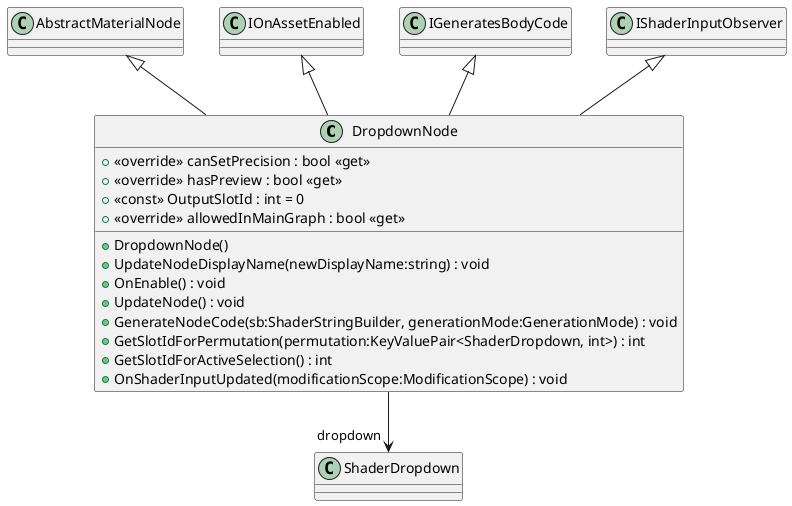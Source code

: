 @startuml
class DropdownNode {
    + DropdownNode()
    + <<override>> canSetPrecision : bool <<get>>
    + <<override>> hasPreview : bool <<get>>
    + <<const>> OutputSlotId : int = 0
    + <<override>> allowedInMainGraph : bool <<get>>
    + UpdateNodeDisplayName(newDisplayName:string) : void
    + OnEnable() : void
    + UpdateNode() : void
    + GenerateNodeCode(sb:ShaderStringBuilder, generationMode:GenerationMode) : void
    + GetSlotIdForPermutation(permutation:KeyValuePair<ShaderDropdown, int>) : int
    + GetSlotIdForActiveSelection() : int
    + OnShaderInputUpdated(modificationScope:ModificationScope) : void
}
AbstractMaterialNode <|-- DropdownNode
IOnAssetEnabled <|-- DropdownNode
IGeneratesBodyCode <|-- DropdownNode
IShaderInputObserver <|-- DropdownNode
DropdownNode --> "dropdown" ShaderDropdown
@enduml
